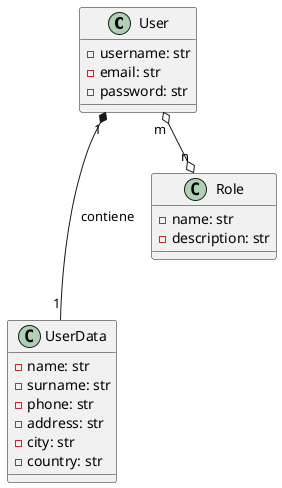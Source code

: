@startuml Diagram de Clases
class User {
    - username: str
    - email: str
    - password: str
}

class UserData{
    - name: str
    - surname: str
    - phone: str
    - address: str
    - city: str
    - country: str
}

class Role {
    - name: str
    - description: str
}
User "1" *--- "1" UserData : contiene
User "m" o--o "n" Role
@enduml